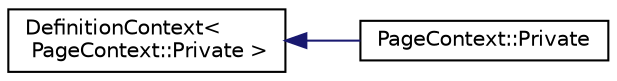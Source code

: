 digraph "Graphical Class Hierarchy"
{
 // LATEX_PDF_SIZE
  edge [fontname="Helvetica",fontsize="10",labelfontname="Helvetica",labelfontsize="10"];
  node [fontname="Helvetica",fontsize="10",shape=record];
  rankdir="LR";
  Node0 [label="DefinitionContext\<\l PageContext::Private \>",height=0.2,width=0.4,color="black", fillcolor="white", style="filled",URL="$classDefinitionContext.html",tooltip=" "];
  Node0 -> Node1 [dir="back",color="midnightblue",fontsize="10",style="solid",fontname="Helvetica"];
  Node1 [label="PageContext::Private",height=0.2,width=0.4,color="black", fillcolor="white", style="filled",URL="$classPageContext_1_1Private.html",tooltip=" "];
}
